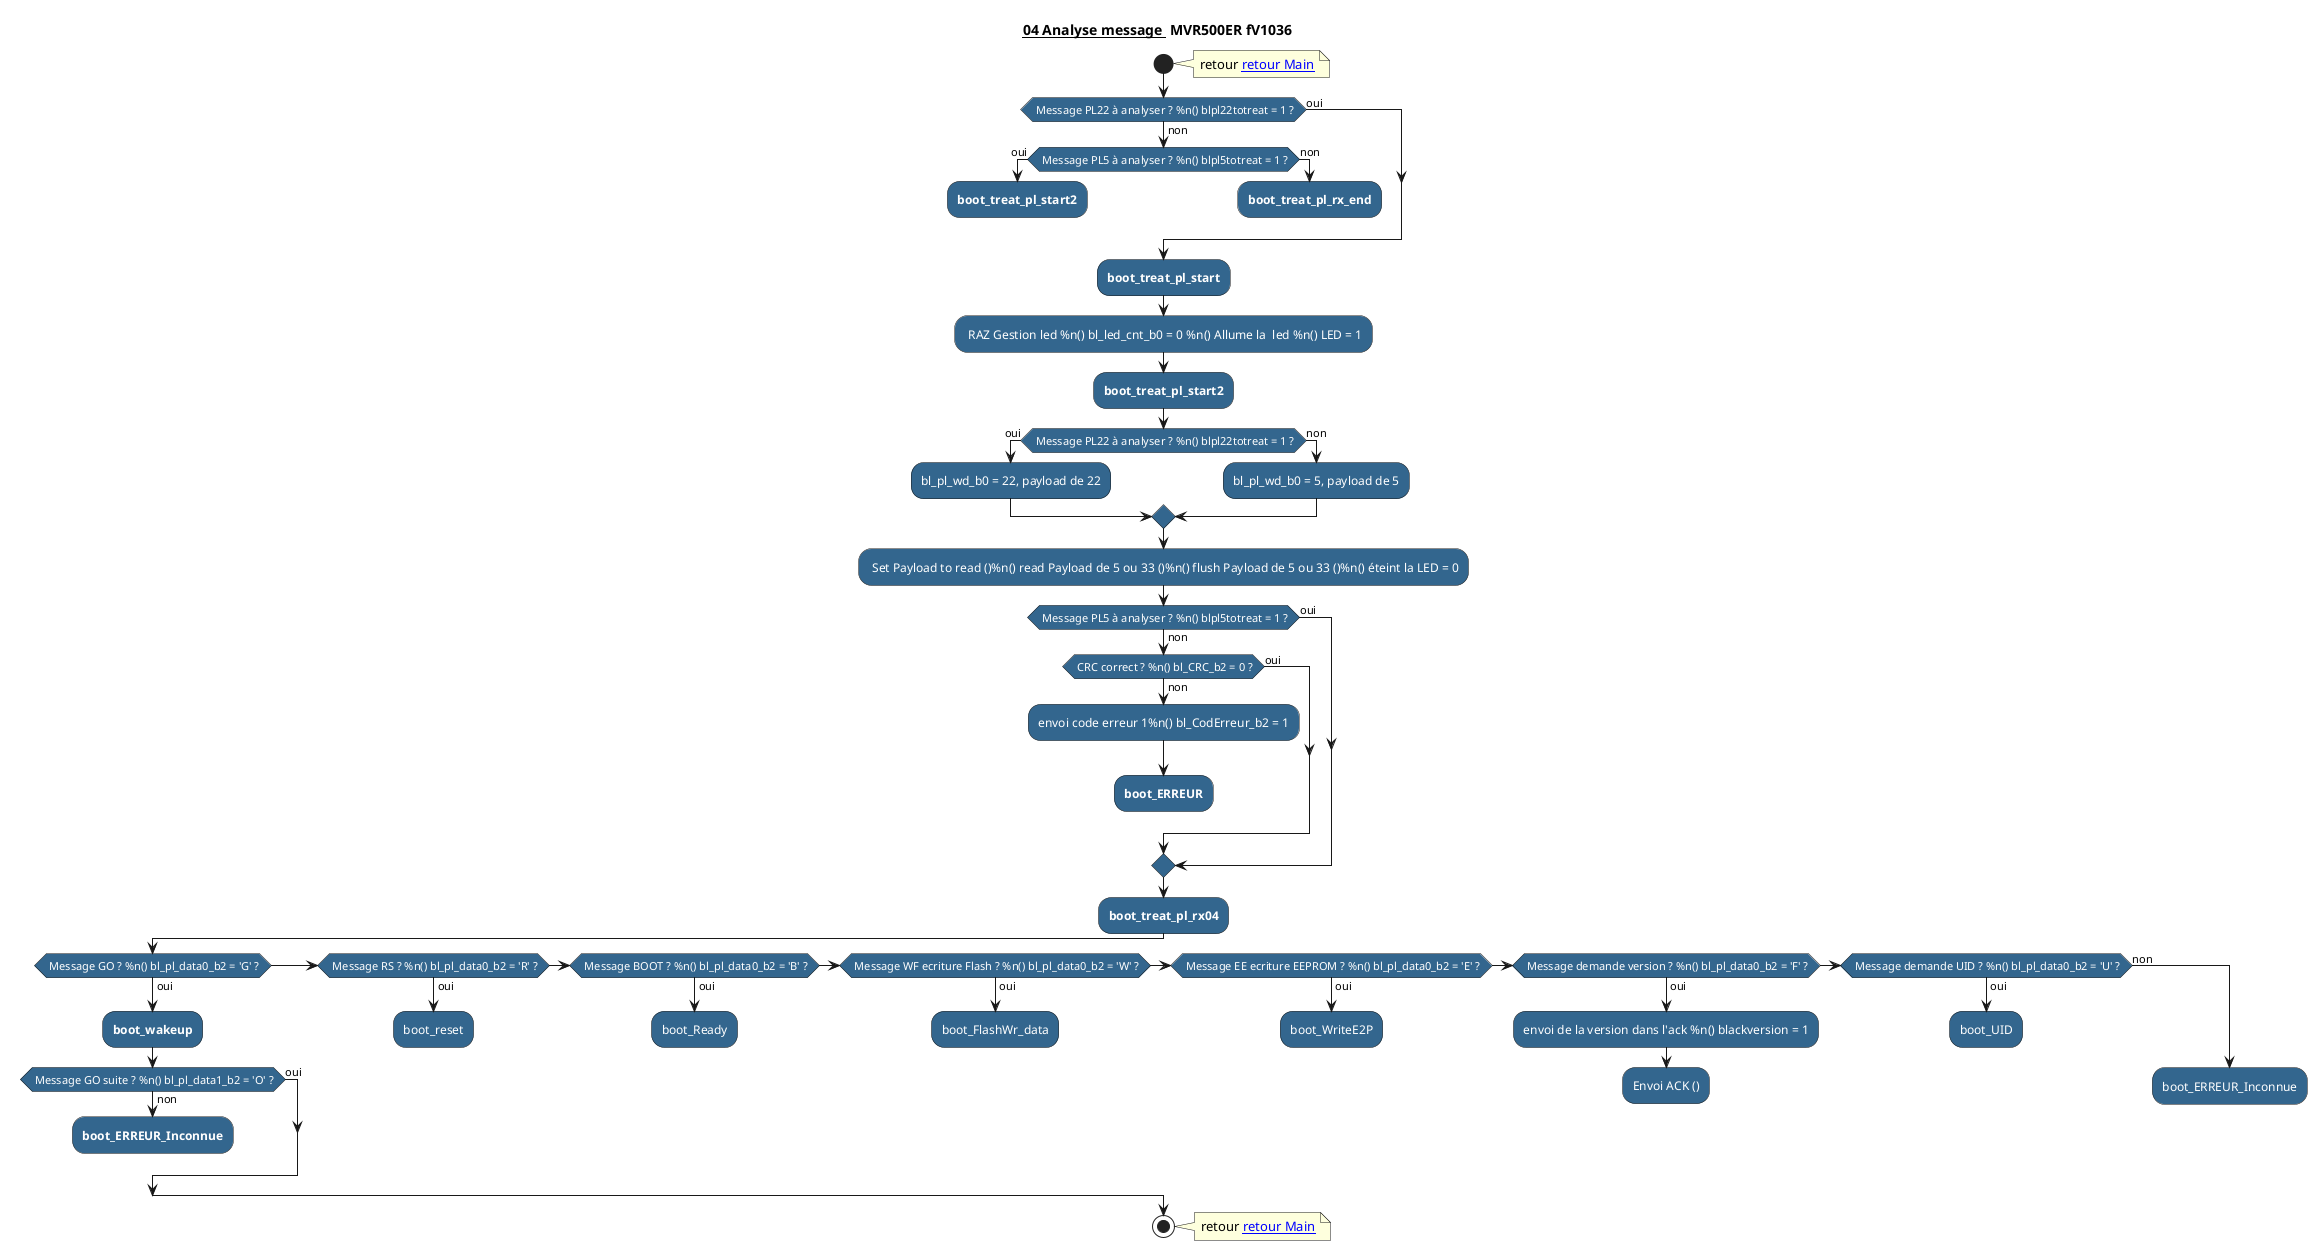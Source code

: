 {
  "sha1": "fv45q89h7woaqx6x129o9dt0gk20qgc",
  "insertion": {
    "when": "2024-06-01T09:03:06.766Z",
    "user": "plantuml@gmail.com"
  }
}
@startuml

skinparam useBetaStyle true

<style>
activity {
  BackgroundColor #33668E
  BorderColor #33668E
  FontColor white
  FontName arial
}
</style>

title __<b>04 Analyse message </b>__ MVR500ER fV1036
	    
start
note right:retour [[BootMain.svg retour Main]]

if ( Message PL22 à analyser ? %n() blpl22totreat = 1 ?) then (oui)
else (non)
    if ( Message PL5 à analyser ? %n() blpl5totreat = 1 ?) then (oui)
        :**boot_treat_pl_start2**;
        detach
    else (non)
        :**boot_treat_pl_rx_end**;
        detach
    endif
endif
:**boot_treat_pl_start**;
: RAZ Gestion led %n() bl_led_cnt_b0 = 0 %n() Allume la  led %n() LED = 1;
:**boot_treat_pl_start2**;

if ( Message PL22 à analyser ? %n() blpl22totreat = 1 ?) then (oui)
    :bl_pl_wd_b0 = 22, payload de 22;
else (non)
    :bl_pl_wd_b0 = 5, payload de 5;
endif
: Set Payload to read ()%n() read Payload de 5 ou 33 ()%n() flush Payload de 5 ou 33 ()%n() éteint la LED = 0;

if ( Message PL5 à analyser ? %n() blpl5totreat = 1 ?) then (oui)
else (non)
    if ( CRC correct ? %n() bl_CRC_b2 = 0 ?) then (oui)
    else (non)
        :envoi code erreur 1%n() bl_CodErreur_b2 = 1;
        :**boot_ERREUR**;
        detach
    endif
endif

:**boot_treat_pl_rx04**;

if ( Message GO ? %n() bl_pl_data0_b2 = 'G' ?) then (oui)
    :**boot_wakeup**;
    if ( Message GO suite ? %n() bl_pl_data1_b2 = 'O' ?) then (oui)
    else (non)
        :**boot_ERREUR_Inconnue**;
        detach
    endif
    
    detach
elseif ( Message RS ? %n() bl_pl_data0_b2 = 'R' ?) then (oui)
    :boot_reset;
    detach
elseif ( Message BOOT ? %n() bl_pl_data0_b2 = 'B' ?) then (oui)
    :boot_Ready;
    detach
elseif ( Message WF ecriture Flash ? %n() bl_pl_data0_b2 = 'W' ?) then (oui)
    :boot_FlashWr_data;
    detach
elseif ( Message EE ecriture EEPROM ? %n() bl_pl_data0_b2 = 'E' ?) then (oui)
    :boot_WriteE2P;
    detach
elseif ( Message demande version ? %n() bl_pl_data0_b2 = 'F' ?) then (oui)
    :envoi de la version dans l'ack %n() blackversion = 1;
    :Envoi ACK ();
    detach
elseif ( Message demande UID ? %n() bl_pl_data0_b2 = 'U' ?) then (oui)
    :boot_UID;
    detach
else (non)
    :boot_ERREUR_Inconnue;
    detach
endif

stop
note right:retour [[BootMain.svg retour Main]]

@enduml
